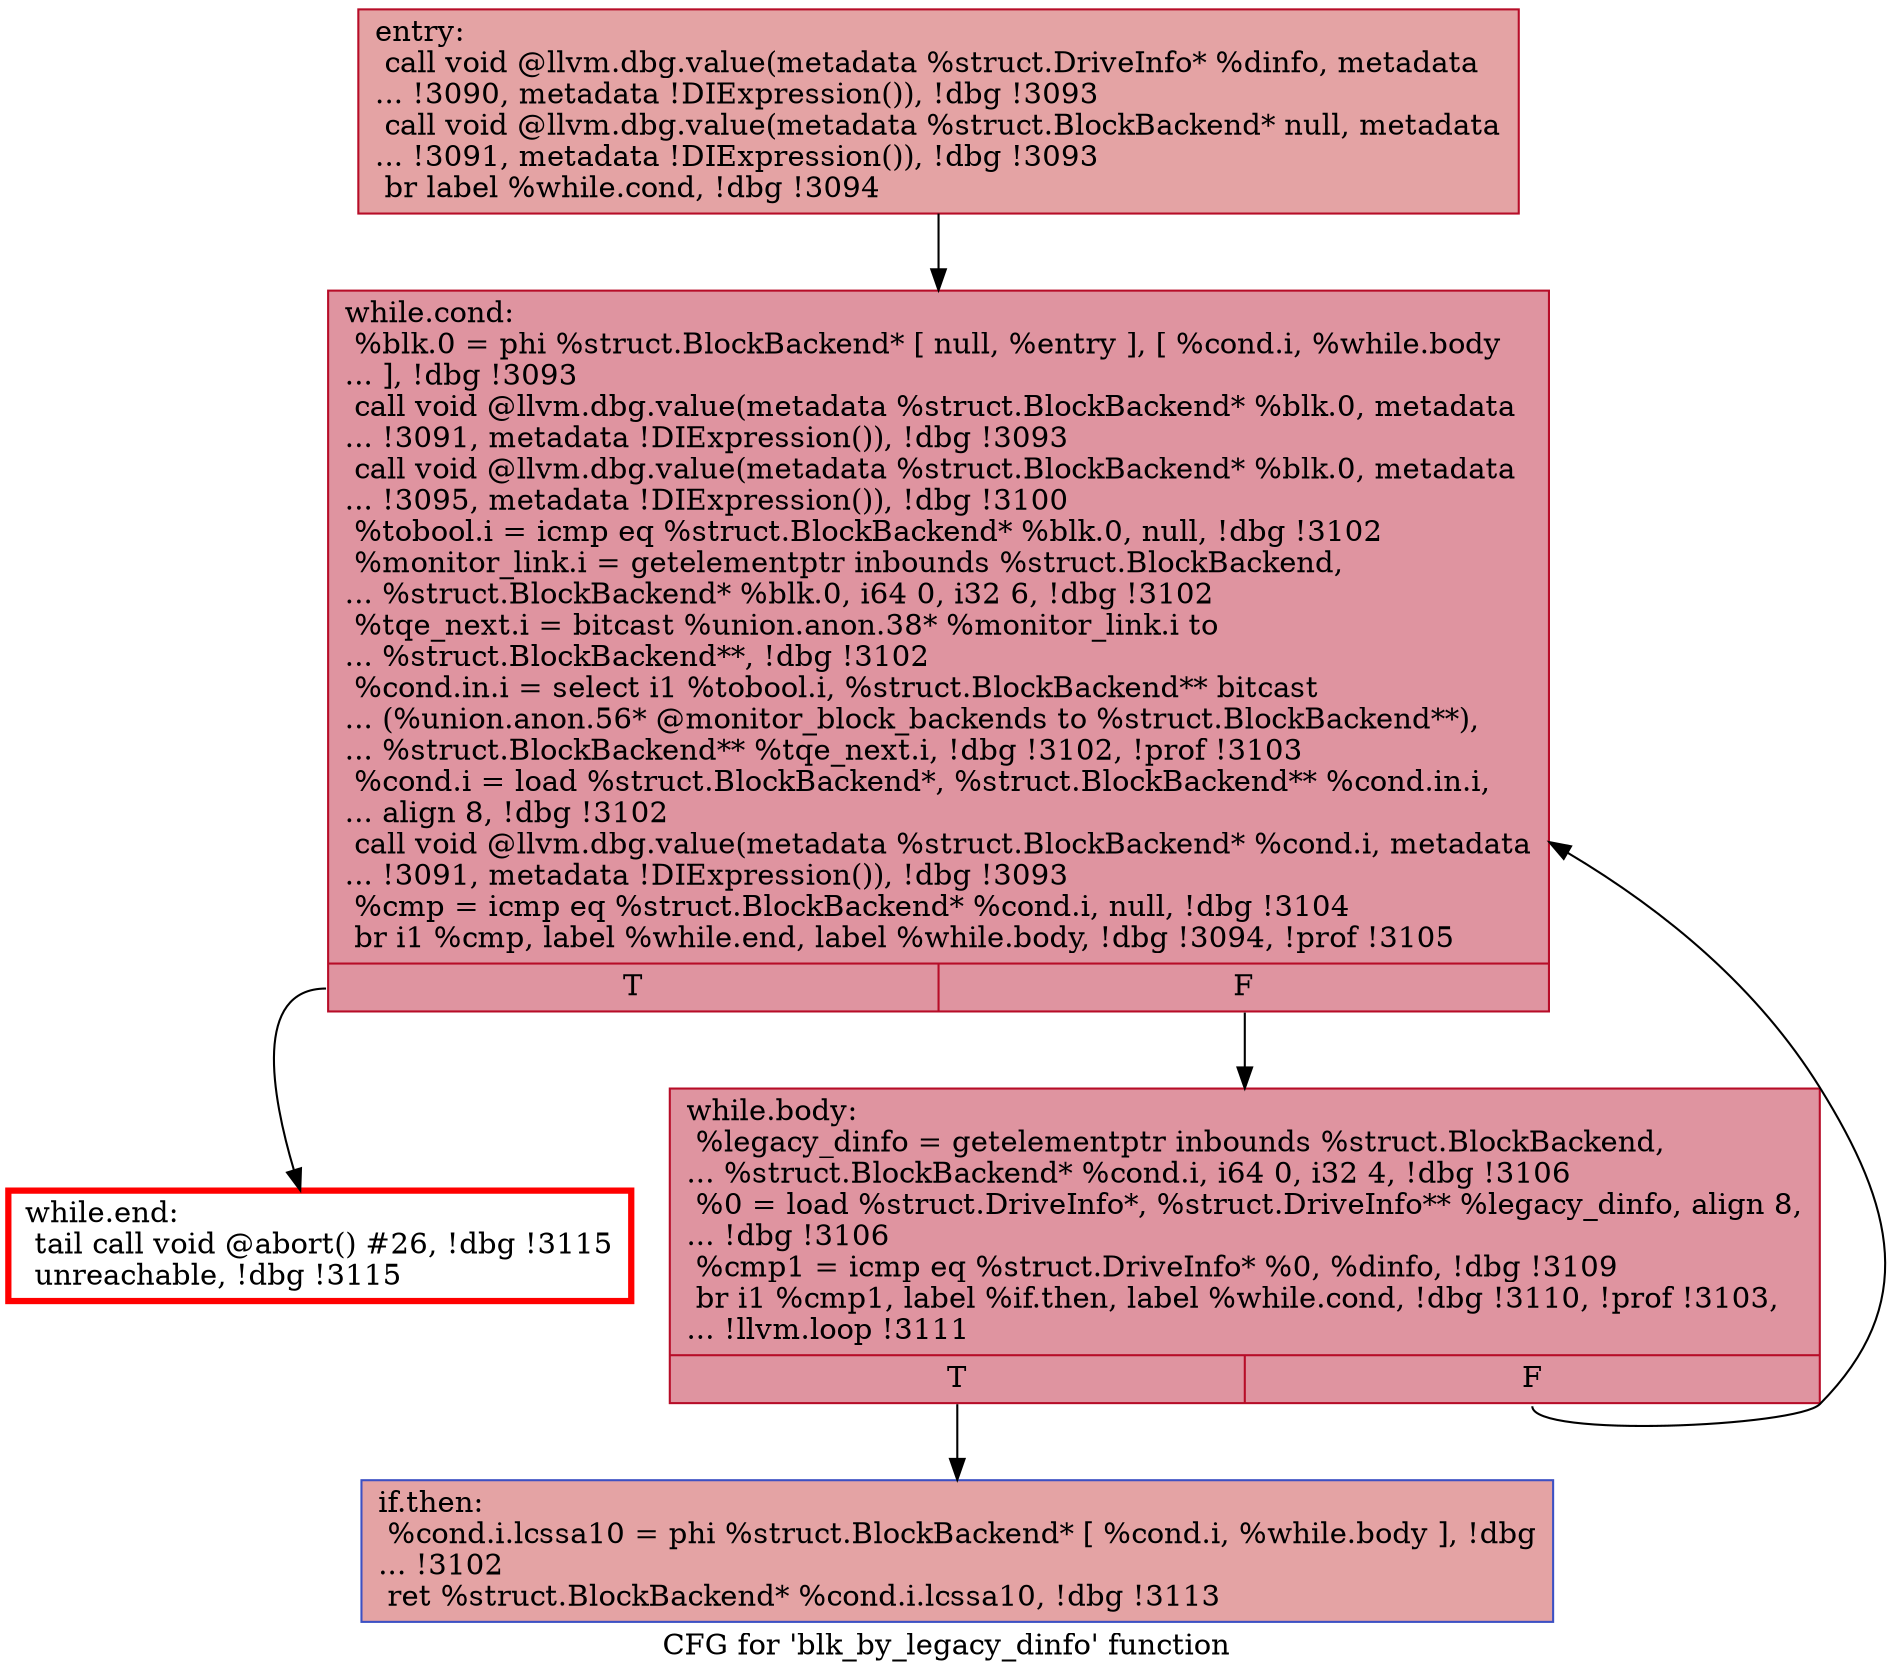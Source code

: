 digraph "CFG for 'blk_by_legacy_dinfo' function" {
	label="CFG for 'blk_by_legacy_dinfo' function";

	Node0x55d70fbebfd0 [shape=record,color="#b70d28ff", style=filled, fillcolor="#c32e3170",label="{entry:\l  call void @llvm.dbg.value(metadata %struct.DriveInfo* %dinfo, metadata\l... !3090, metadata !DIExpression()), !dbg !3093\l  call void @llvm.dbg.value(metadata %struct.BlockBackend* null, metadata\l... !3091, metadata !DIExpression()), !dbg !3093\l  br label %while.cond, !dbg !3094\l}"];
	Node0x55d70fbebfd0 -> Node0x55d70fbef2d0;
	Node0x55d70fbef2d0 [shape=record,color="#b70d28ff", style=filled, fillcolor="#b70d2870",label="{while.cond:                                       \l  %blk.0 = phi %struct.BlockBackend* [ null, %entry ], [ %cond.i, %while.body\l... ], !dbg !3093\l  call void @llvm.dbg.value(metadata %struct.BlockBackend* %blk.0, metadata\l... !3091, metadata !DIExpression()), !dbg !3093\l  call void @llvm.dbg.value(metadata %struct.BlockBackend* %blk.0, metadata\l... !3095, metadata !DIExpression()), !dbg !3100\l  %tobool.i = icmp eq %struct.BlockBackend* %blk.0, null, !dbg !3102\l  %monitor_link.i = getelementptr inbounds %struct.BlockBackend,\l... %struct.BlockBackend* %blk.0, i64 0, i32 6, !dbg !3102\l  %tqe_next.i = bitcast %union.anon.38* %monitor_link.i to\l... %struct.BlockBackend**, !dbg !3102\l  %cond.in.i = select i1 %tobool.i, %struct.BlockBackend** bitcast\l... (%union.anon.56* @monitor_block_backends to %struct.BlockBackend**),\l... %struct.BlockBackend** %tqe_next.i, !dbg !3102, !prof !3103\l  %cond.i = load %struct.BlockBackend*, %struct.BlockBackend** %cond.in.i,\l... align 8, !dbg !3102\l  call void @llvm.dbg.value(metadata %struct.BlockBackend* %cond.i, metadata\l... !3091, metadata !DIExpression()), !dbg !3093\l  %cmp = icmp eq %struct.BlockBackend* %cond.i, null, !dbg !3104\l  br i1 %cmp, label %while.end, label %while.body, !dbg !3094, !prof !3105\l|{<s0>T|<s1>F}}"];
	Node0x55d70fbef2d0:s0 -> Node0x55d70fbeefb0;
	Node0x55d70fbef2d0:s1 -> Node0x55d70fb0a2a0;
	Node0x55d70fb0a2a0 [shape=record,color="#b70d28ff", style=filled, fillcolor="#b70d2870",label="{while.body:                                       \l  %legacy_dinfo = getelementptr inbounds %struct.BlockBackend,\l... %struct.BlockBackend* %cond.i, i64 0, i32 4, !dbg !3106\l  %0 = load %struct.DriveInfo*, %struct.DriveInfo** %legacy_dinfo, align 8,\l... !dbg !3106\l  %cmp1 = icmp eq %struct.DriveInfo* %0, %dinfo, !dbg !3109\l  br i1 %cmp1, label %if.then, label %while.cond, !dbg !3110, !prof !3103,\l... !llvm.loop !3111\l|{<s0>T|<s1>F}}"];
	Node0x55d70fb0a2a0:s0 -> Node0x55d70fbf2010;
	Node0x55d70fb0a2a0:s1 -> Node0x55d70fbef2d0;
	Node0x55d70fbf2010 [shape=record,color="#3d50c3ff", style=filled, fillcolor="#c32e3170",label="{if.then:                                          \l  %cond.i.lcssa10 = phi %struct.BlockBackend* [ %cond.i, %while.body ], !dbg\l... !3102\l  ret %struct.BlockBackend* %cond.i.lcssa10, !dbg !3113\l}"];
	Node0x55d70fbeefb0 [shape=record,penwidth=3.0, color="red",label="{while.end:                                        \l  tail call void @abort() #26, !dbg !3115\l  unreachable, !dbg !3115\l}"];
}
